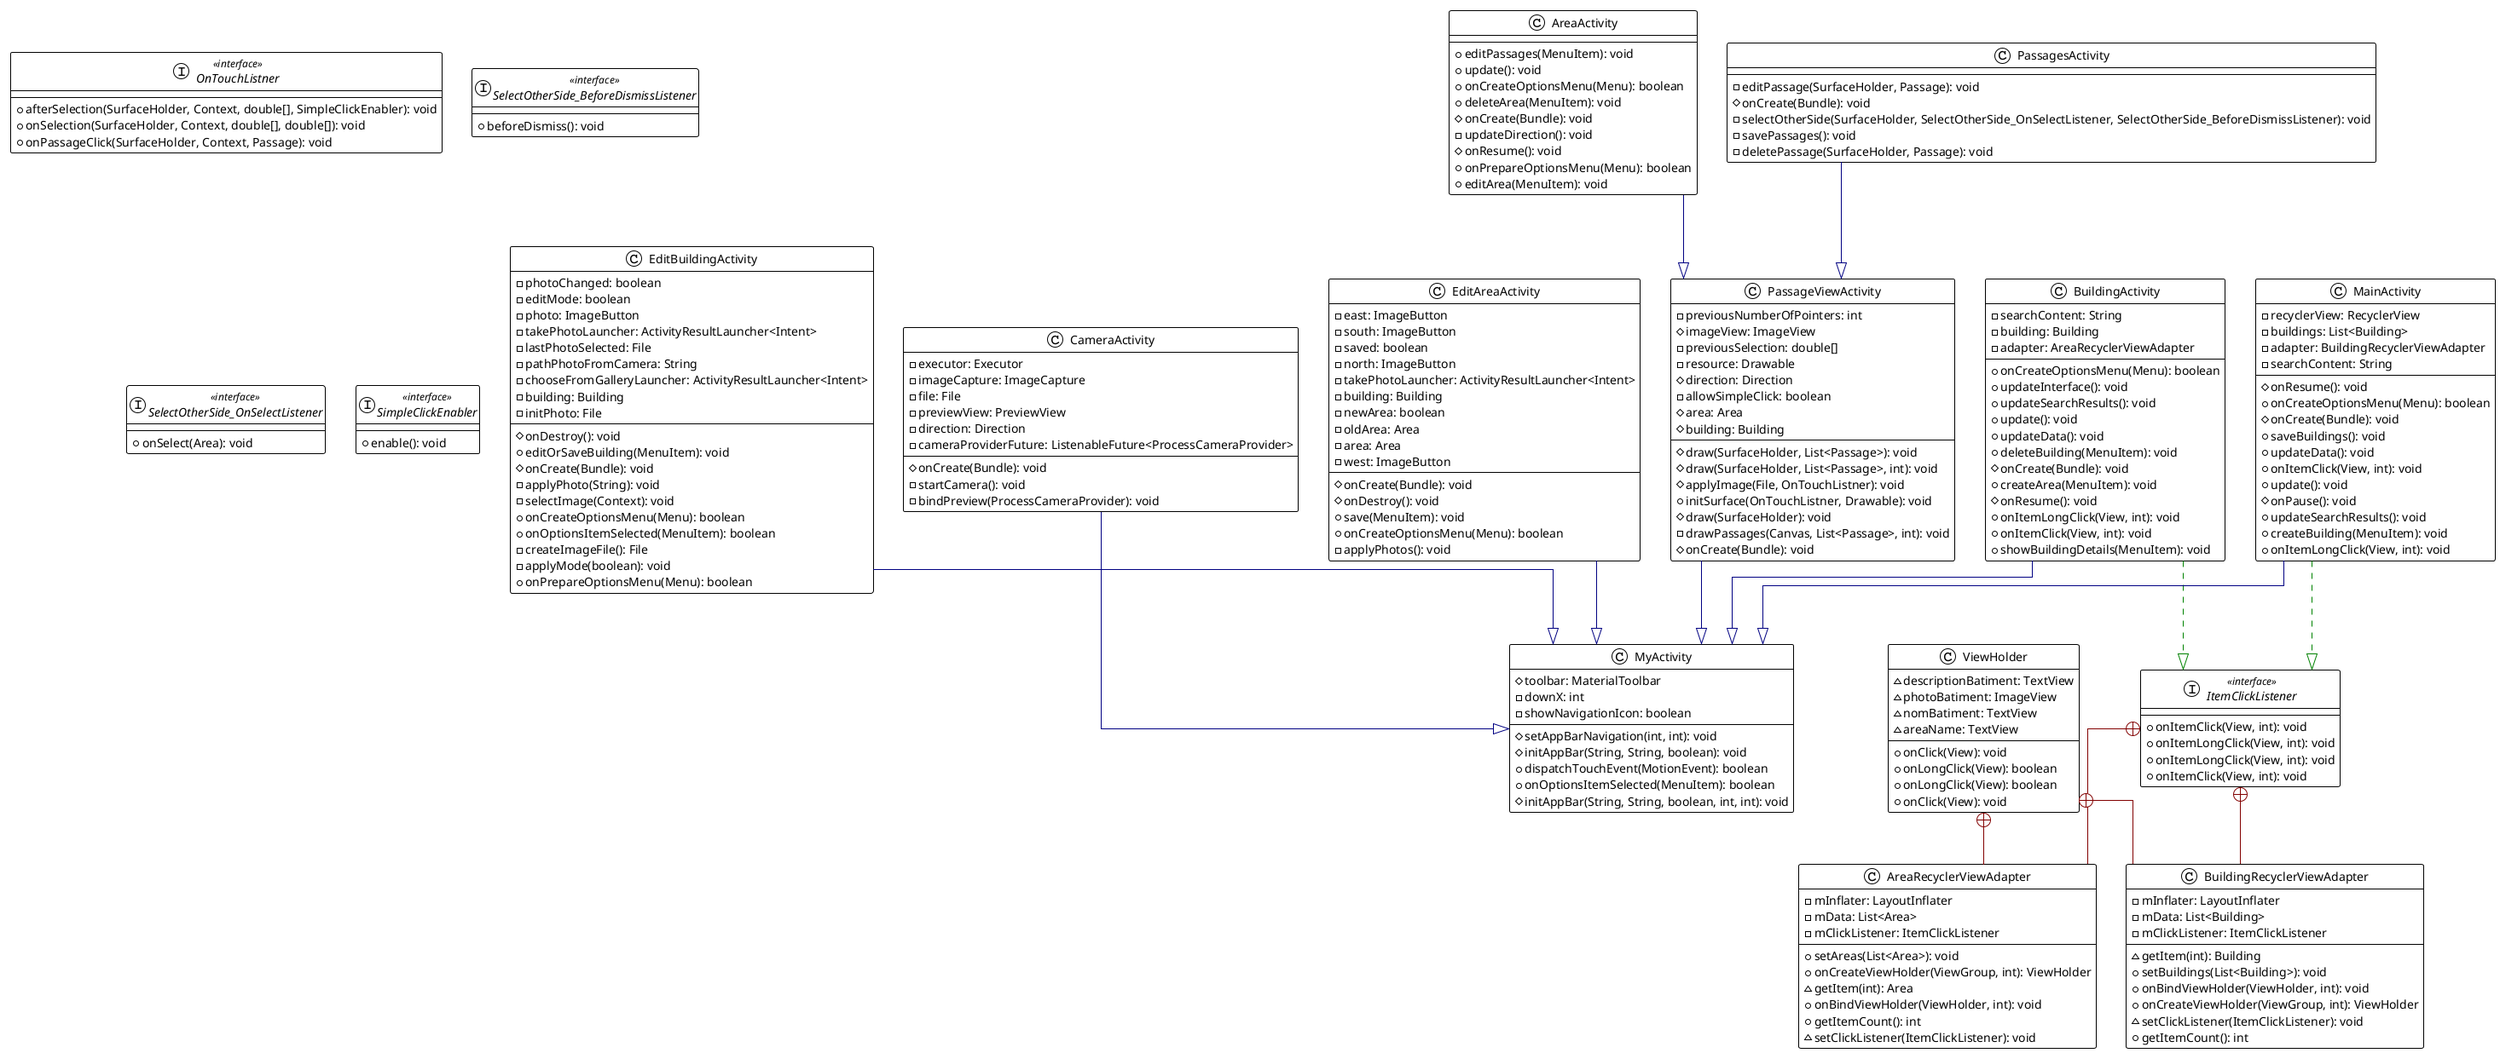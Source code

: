 @startuml

!theme plain
top to bottom direction
skinparam linetype ortho

class AreaActivity {
  + editPassages(MenuItem): void
  + update(): void
  + onCreateOptionsMenu(Menu): boolean
  + deleteArea(MenuItem): void
  # onCreate(Bundle): void
  - updateDirection(): void
  # onResume(): void
  + onPrepareOptionsMenu(Menu): boolean
  + editArea(MenuItem): void
}
class AreaRecyclerViewAdapter {
  - mInflater: LayoutInflater
  - mData: List<Area>
  - mClickListener: ItemClickListener
  + setAreas(List<Area>): void
  + onCreateViewHolder(ViewGroup, int): ViewHolder
  ~ getItem(int): Area
  + onBindViewHolder(ViewHolder, int): void
  + getItemCount(): int
  ~ setClickListener(ItemClickListener): void
}
class BuildingActivity {
  - searchContent: String
  - building: Building
  - adapter: AreaRecyclerViewAdapter
  + onCreateOptionsMenu(Menu): boolean
  + updateInterface(): void
  + updateSearchResults(): void
  + update(): void
  + updateData(): void
  + deleteBuilding(MenuItem): void
  # onCreate(Bundle): void
  + createArea(MenuItem): void
  # onResume(): void
  + onItemLongClick(View, int): void
  + onItemClick(View, int): void
  + showBuildingDetails(MenuItem): void
}
class BuildingRecyclerViewAdapter {
  - mInflater: LayoutInflater
  - mData: List<Building>
  - mClickListener: ItemClickListener
  ~ getItem(int): Building
  + setBuildings(List<Building>): void
  + onBindViewHolder(ViewHolder, int): void
  + onCreateViewHolder(ViewGroup, int): ViewHolder
  ~ setClickListener(ItemClickListener): void
  + getItemCount(): int
}
class CameraActivity {
  - executor: Executor
  - imageCapture: ImageCapture
  - file: File
  - previewView: PreviewView
  - direction: Direction
  - cameraProviderFuture: ListenableFuture<ProcessCameraProvider>
  # onCreate(Bundle): void
  - startCamera(): void
  - bindPreview(ProcessCameraProvider): void
}
class EditAreaActivity {
  - east: ImageButton
  - south: ImageButton
  - saved: boolean
  - north: ImageButton
  - takePhotoLauncher: ActivityResultLauncher<Intent>
  - building: Building
  - newArea: boolean
  - oldArea: Area
  - area: Area
  - west: ImageButton
  # onCreate(Bundle): void
  # onDestroy(): void
  + save(MenuItem): void
  + onCreateOptionsMenu(Menu): boolean
  - applyPhotos(): void
}
class EditBuildingActivity {
  - photoChanged: boolean
  - editMode: boolean
  - photo: ImageButton
  - takePhotoLauncher: ActivityResultLauncher<Intent>
  - lastPhotoSelected: File
  - pathPhotoFromCamera: String
  - chooseFromGalleryLauncher: ActivityResultLauncher<Intent>
  - building: Building
  - initPhoto: File
  # onDestroy(): void
  + editOrSaveBuilding(MenuItem): void
  # onCreate(Bundle): void
  - applyPhoto(String): void
  - selectImage(Context): void
  + onCreateOptionsMenu(Menu): boolean
  + onOptionsItemSelected(MenuItem): boolean
  - createImageFile(): File
  - applyMode(boolean): void
  + onPrepareOptionsMenu(Menu): boolean
}
interface ItemClickListener << interface >> {
  + onItemClick(View, int): void
  + onItemLongClick(View, int): void
}
interface ItemClickListener << interface >> {
  + onItemLongClick(View, int): void
  + onItemClick(View, int): void
}
class MainActivity {
  - recyclerView: RecyclerView
  - buildings: List<Building>
  - adapter: BuildingRecyclerViewAdapter
  - searchContent: String
  # onResume(): void
  + onCreateOptionsMenu(Menu): boolean
  # onCreate(Bundle): void
  + saveBuildings(): void
  + updateData(): void
  + onItemClick(View, int): void
  + update(): void
  # onPause(): void
  + updateSearchResults(): void
  + createBuilding(MenuItem): void
  + onItemLongClick(View, int): void
}
class MyActivity {
  # toolbar: MaterialToolbar
  - downX: int
  - showNavigationIcon: boolean
  # setAppBarNavigation(int, int): void
  # initAppBar(String, String, boolean): void
  + dispatchTouchEvent(MotionEvent): boolean
  + onOptionsItemSelected(MenuItem): boolean
  # initAppBar(String, String, boolean, int, int): void
}
interface OnTouchListner << interface >> {
  + afterSelection(SurfaceHolder, Context, double[], SimpleClickEnabler): void
  + onSelection(SurfaceHolder, Context, double[], double[]): void
  + onPassageClick(SurfaceHolder, Context, Passage): void
}
class PassageViewActivity {
  - previousNumberOfPointers: int
  # imageView: ImageView
  - previousSelection: double[]
  - resource: Drawable
  # direction: Direction
  - allowSimpleClick: boolean
  # area: Area
  # building: Building
  # draw(SurfaceHolder, List<Passage>): void
  # draw(SurfaceHolder, List<Passage>, int): void
  # applyImage(File, OnTouchListner): void
  + initSurface(OnTouchListner, Drawable): void
  # draw(SurfaceHolder): void
  - drawPassages(Canvas, List<Passage>, int): void
  # onCreate(Bundle): void
}
class PassagesActivity {
  - editPassage(SurfaceHolder, Passage): void
  # onCreate(Bundle): void
  - selectOtherSide(SurfaceHolder, SelectOtherSide_OnSelectListener, SelectOtherSide_BeforeDismissListener): void
  - savePassages(): void
  - deletePassage(SurfaceHolder, Passage): void
}
interface SelectOtherSide_BeforeDismissListener << interface >> {
  + beforeDismiss(): void
}
interface SelectOtherSide_OnSelectListener << interface >> {
  + onSelect(Area): void
}
interface SimpleClickEnabler << interface >> {
  + enable(): void
}
class ViewHolder {
  ~ descriptionBatiment: TextView
  ~ photoBatiment: ImageView
  ~ nomBatiment: TextView
  + onClick(View): void
  + onLongClick(View): boolean
}
class ViewHolder {
  ~ areaName: TextView
  + onLongClick(View): boolean
  + onClick(View): void
}

AreaActivity                           -[#000082,plain]-^  PassageViewActivity                   
BuildingActivity                       -[#008200,dashed]-^  ItemClickListener                     
BuildingActivity                       -[#000082,plain]-^  MyActivity                            
CameraActivity                         -[#000082,plain]-^  MyActivity                            
EditAreaActivity                       -[#000082,plain]-^  MyActivity                            
EditBuildingActivity                   -[#000082,plain]-^  MyActivity                            
ItemClickListener                      +-[#820000,plain]-  AreaRecyclerViewAdapter               
ItemClickListener                      +-[#820000,plain]-  BuildingRecyclerViewAdapter           
MainActivity                           -[#008200,dashed]-^  ItemClickListener                     
MainActivity                           -[#000082,plain]-^  MyActivity                            
PassageViewActivity                    -[#000082,plain]-^  MyActivity                            
PassagesActivity                       -[#000082,plain]-^  PassageViewActivity                   
ViewHolder                             +-[#820000,plain]-  AreaRecyclerViewAdapter               
ViewHolder                             +-[#820000,plain]-  BuildingRecyclerViewAdapter           
@enduml
